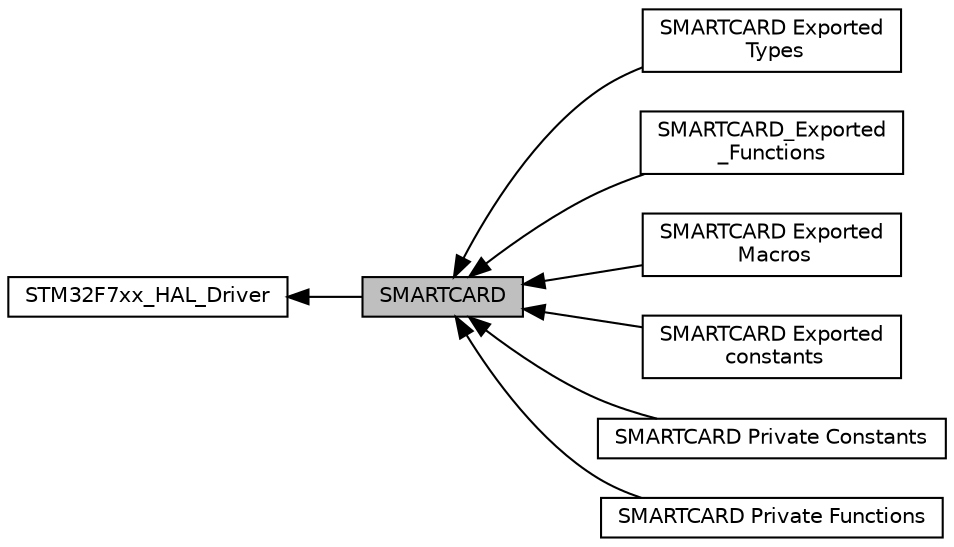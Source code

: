 digraph "SMARTCARD"
{
  edge [fontname="Helvetica",fontsize="10",labelfontname="Helvetica",labelfontsize="10"];
  node [fontname="Helvetica",fontsize="10",shape=record];
  rankdir=LR;
  Node2 [label="SMARTCARD Exported\l Types",height=0.2,width=0.4,color="black", fillcolor="white", style="filled",URL="$group___s_m_a_r_t_c_a_r_d___exported___types.html"];
  Node7 [label="SMARTCARD_Exported\l_Functions",height=0.2,width=0.4,color="black", fillcolor="white", style="filled",URL="$group___s_m_a_r_t_c_a_r_d___exported___functions.html"];
  Node0 [label="SMARTCARD",height=0.2,width=0.4,color="black", fillcolor="grey75", style="filled", fontcolor="black"];
  Node1 [label="STM32F7xx_HAL_Driver",height=0.2,width=0.4,color="black", fillcolor="white", style="filled",URL="$group___s_t_m32_f7xx___h_a_l___driver.html"];
  Node4 [label="SMARTCARD Exported\l Macros",height=0.2,width=0.4,color="black", fillcolor="white", style="filled",URL="$group___s_m_a_r_t_c_a_r_d___exported___macros.html"];
  Node3 [label="SMARTCARD Exported\l constants",height=0.2,width=0.4,color="black", fillcolor="white", style="filled",URL="$group___s_m_a_r_t_c_a_r_d___exported___constants.html"];
  Node5 [label="SMARTCARD Private Constants",height=0.2,width=0.4,color="black", fillcolor="white", style="filled",URL="$group___s_m_a_r_t_c_a_r_d___private___constants.html"];
  Node6 [label="SMARTCARD Private Functions",height=0.2,width=0.4,color="black", fillcolor="white", style="filled",URL="$group___s_m_a_r_t_c_a_r_d___private___functions.html"];
  Node1->Node0 [shape=plaintext, dir="back", style="solid"];
  Node0->Node2 [shape=plaintext, dir="back", style="solid"];
  Node0->Node3 [shape=plaintext, dir="back", style="solid"];
  Node0->Node4 [shape=plaintext, dir="back", style="solid"];
  Node0->Node5 [shape=plaintext, dir="back", style="solid"];
  Node0->Node6 [shape=plaintext, dir="back", style="solid"];
  Node0->Node7 [shape=plaintext, dir="back", style="solid"];
}
